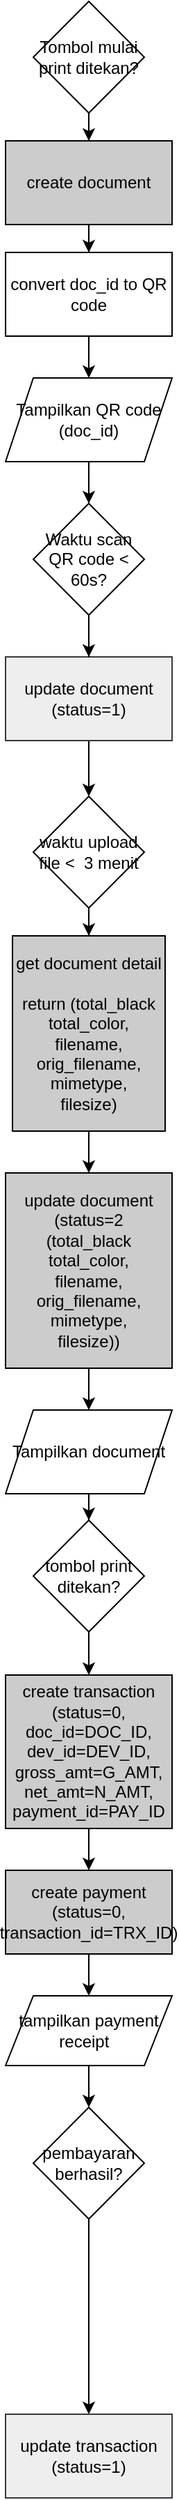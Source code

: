 <mxfile version="20.0.3" type="github">
  <diagram id="C5RBs43oDa-KdzZeNtuy" name="Page-1">
    <mxGraphModel dx="823" dy="451" grid="1" gridSize="10" guides="1" tooltips="1" connect="1" arrows="1" fold="1" page="1" pageScale="1" pageWidth="827" pageHeight="1169" math="0" shadow="0">
      <root>
        <mxCell id="WIyWlLk6GJQsqaUBKTNV-0" />
        <mxCell id="WIyWlLk6GJQsqaUBKTNV-1" parent="WIyWlLk6GJQsqaUBKTNV-0" />
        <mxCell id="AUcS2tF5ko8HKRd4lXUs-4" value="" style="edgeStyle=orthogonalEdgeStyle;rounded=0;orthogonalLoop=1;jettySize=auto;html=1;" edge="1" parent="WIyWlLk6GJQsqaUBKTNV-1" source="AUcS2tF5ko8HKRd4lXUs-2" target="AUcS2tF5ko8HKRd4lXUs-3">
          <mxGeometry relative="1" as="geometry" />
        </mxCell>
        <mxCell id="AUcS2tF5ko8HKRd4lXUs-2" value="Tombol mulai print ditekan?" style="rhombus;whiteSpace=wrap;html=1;" vertex="1" parent="WIyWlLk6GJQsqaUBKTNV-1">
          <mxGeometry x="120" y="80" width="80" height="80" as="geometry" />
        </mxCell>
        <mxCell id="AUcS2tF5ko8HKRd4lXUs-6" value="" style="edgeStyle=orthogonalEdgeStyle;rounded=0;orthogonalLoop=1;jettySize=auto;html=1;fontColor=#F8CECC;" edge="1" parent="WIyWlLk6GJQsqaUBKTNV-1" source="AUcS2tF5ko8HKRd4lXUs-3" target="AUcS2tF5ko8HKRd4lXUs-5">
          <mxGeometry relative="1" as="geometry" />
        </mxCell>
        <mxCell id="AUcS2tF5ko8HKRd4lXUs-3" value="create document" style="whiteSpace=wrap;html=1;fillColor=#CCCCCC;" vertex="1" parent="WIyWlLk6GJQsqaUBKTNV-1">
          <mxGeometry x="100" y="180" width="120" height="60" as="geometry" />
        </mxCell>
        <mxCell id="AUcS2tF5ko8HKRd4lXUs-8" value="" style="edgeStyle=orthogonalEdgeStyle;rounded=0;orthogonalLoop=1;jettySize=auto;html=1;fontColor=#F8CECC;" edge="1" parent="WIyWlLk6GJQsqaUBKTNV-1" source="AUcS2tF5ko8HKRd4lXUs-5" target="AUcS2tF5ko8HKRd4lXUs-7">
          <mxGeometry relative="1" as="geometry" />
        </mxCell>
        <mxCell id="AUcS2tF5ko8HKRd4lXUs-5" value="convert doc_id to QR code" style="whiteSpace=wrap;html=1;fillColor=#FFFFFF;" vertex="1" parent="WIyWlLk6GJQsqaUBKTNV-1">
          <mxGeometry x="100" y="260" width="120" height="60" as="geometry" />
        </mxCell>
        <mxCell id="AUcS2tF5ko8HKRd4lXUs-10" value="" style="edgeStyle=orthogonalEdgeStyle;rounded=0;orthogonalLoop=1;jettySize=auto;html=1;fontColor=#F8CECC;" edge="1" parent="WIyWlLk6GJQsqaUBKTNV-1" source="AUcS2tF5ko8HKRd4lXUs-7" target="AUcS2tF5ko8HKRd4lXUs-9">
          <mxGeometry relative="1" as="geometry" />
        </mxCell>
        <mxCell id="AUcS2tF5ko8HKRd4lXUs-7" value="Tampilkan QR code (doc_id)" style="shape=parallelogram;perimeter=parallelogramPerimeter;whiteSpace=wrap;html=1;fixedSize=1;fillColor=#FFFFFF;" vertex="1" parent="WIyWlLk6GJQsqaUBKTNV-1">
          <mxGeometry x="100" y="350" width="120" height="60" as="geometry" />
        </mxCell>
        <mxCell id="AUcS2tF5ko8HKRd4lXUs-12" value="" style="edgeStyle=orthogonalEdgeStyle;rounded=0;orthogonalLoop=1;jettySize=auto;html=1;fontColor=#F8CECC;startArrow=none;" edge="1" parent="WIyWlLk6GJQsqaUBKTNV-1" source="AUcS2tF5ko8HKRd4lXUs-18" target="AUcS2tF5ko8HKRd4lXUs-11">
          <mxGeometry relative="1" as="geometry" />
        </mxCell>
        <mxCell id="AUcS2tF5ko8HKRd4lXUs-19" value="" style="edgeStyle=orthogonalEdgeStyle;rounded=0;orthogonalLoop=1;jettySize=auto;html=1;fontColor=#F8CECC;" edge="1" parent="WIyWlLk6GJQsqaUBKTNV-1" source="AUcS2tF5ko8HKRd4lXUs-9" target="AUcS2tF5ko8HKRd4lXUs-18">
          <mxGeometry relative="1" as="geometry" />
        </mxCell>
        <mxCell id="AUcS2tF5ko8HKRd4lXUs-9" value="Waktu scan QR code &amp;lt; 60s?" style="rhombus;whiteSpace=wrap;html=1;fillColor=#FFFFFF;" vertex="1" parent="WIyWlLk6GJQsqaUBKTNV-1">
          <mxGeometry x="120" y="440" width="80" height="80" as="geometry" />
        </mxCell>
        <mxCell id="AUcS2tF5ko8HKRd4lXUs-14" value="" style="edgeStyle=orthogonalEdgeStyle;rounded=0;orthogonalLoop=1;jettySize=auto;html=1;fontColor=#F8CECC;entryX=0.5;entryY=0;entryDx=0;entryDy=0;" edge="1" parent="WIyWlLk6GJQsqaUBKTNV-1" source="AUcS2tF5ko8HKRd4lXUs-11" target="AUcS2tF5ko8HKRd4lXUs-23">
          <mxGeometry relative="1" as="geometry" />
        </mxCell>
        <mxCell id="AUcS2tF5ko8HKRd4lXUs-11" value="waktu upload file &amp;lt;&amp;nbsp; 3 menit" style="rhombus;whiteSpace=wrap;html=1;fillColor=#FFFFFF;" vertex="1" parent="WIyWlLk6GJQsqaUBKTNV-1">
          <mxGeometry x="120" y="650" width="80" height="80" as="geometry" />
        </mxCell>
        <mxCell id="AUcS2tF5ko8HKRd4lXUs-30" value="" style="edgeStyle=orthogonalEdgeStyle;rounded=0;orthogonalLoop=1;jettySize=auto;html=1;fontColor=#F8CECC;entryX=0.5;entryY=0;entryDx=0;entryDy=0;" edge="1" parent="WIyWlLk6GJQsqaUBKTNV-1" source="AUcS2tF5ko8HKRd4lXUs-13" target="AUcS2tF5ko8HKRd4lXUs-31">
          <mxGeometry relative="1" as="geometry">
            <mxPoint x="160" y="1080" as="targetPoint" />
          </mxGeometry>
        </mxCell>
        <mxCell id="AUcS2tF5ko8HKRd4lXUs-13" value="update document (status=2&lt;br&gt;(total_black&lt;br&gt;total_color,&lt;br&gt;filename,&lt;br&gt;orig_filename,&lt;br&gt;mimetype,&lt;br&gt;filesize))" style="whiteSpace=wrap;html=1;fillColor=#CCCCCC;" vertex="1" parent="WIyWlLk6GJQsqaUBKTNV-1">
          <mxGeometry x="100" y="920" width="120" height="140" as="geometry" />
        </mxCell>
        <mxCell id="AUcS2tF5ko8HKRd4lXUs-40" value="" style="edgeStyle=orthogonalEdgeStyle;rounded=0;orthogonalLoop=1;jettySize=auto;html=1;fontColor=#F8CECC;" edge="1" parent="WIyWlLk6GJQsqaUBKTNV-1" source="AUcS2tF5ko8HKRd4lXUs-16" target="AUcS2tF5ko8HKRd4lXUs-39">
          <mxGeometry relative="1" as="geometry" />
        </mxCell>
        <mxCell id="AUcS2tF5ko8HKRd4lXUs-16" value="tampilkan payment receipt&amp;nbsp;&amp;nbsp;" style="shape=parallelogram;perimeter=parallelogramPerimeter;whiteSpace=wrap;html=1;fixedSize=1;fillColor=#FFFFFF;" vertex="1" parent="WIyWlLk6GJQsqaUBKTNV-1">
          <mxGeometry x="100" y="1510" width="120" height="50" as="geometry" />
        </mxCell>
        <mxCell id="AUcS2tF5ko8HKRd4lXUs-18" value="update document&lt;br&gt;(status=1)" style="whiteSpace=wrap;html=1;fillColor=#eeeeee;strokeColor=#36393d;" vertex="1" parent="WIyWlLk6GJQsqaUBKTNV-1">
          <mxGeometry x="100" y="550" width="120" height="60" as="geometry" />
        </mxCell>
        <mxCell id="AUcS2tF5ko8HKRd4lXUs-20" value="" style="edgeStyle=orthogonalEdgeStyle;rounded=0;orthogonalLoop=1;jettySize=auto;html=1;fontColor=#F8CECC;endArrow=none;" edge="1" parent="WIyWlLk6GJQsqaUBKTNV-1" source="AUcS2tF5ko8HKRd4lXUs-9" target="AUcS2tF5ko8HKRd4lXUs-18">
          <mxGeometry relative="1" as="geometry">
            <mxPoint x="160" y="520" as="sourcePoint" />
            <mxPoint x="160" y="650" as="targetPoint" />
          </mxGeometry>
        </mxCell>
        <mxCell id="AUcS2tF5ko8HKRd4lXUs-45" value="" style="edgeStyle=orthogonalEdgeStyle;rounded=0;orthogonalLoop=1;jettySize=auto;html=1;fontColor=#F8CECC;" edge="1" parent="WIyWlLk6GJQsqaUBKTNV-1" source="AUcS2tF5ko8HKRd4lXUs-21" target="AUcS2tF5ko8HKRd4lXUs-43">
          <mxGeometry relative="1" as="geometry" />
        </mxCell>
        <mxCell id="AUcS2tF5ko8HKRd4lXUs-21" value="create transaction&lt;br&gt;(status=0, doc_id=DOC_ID, dev_id=DEV_ID, gross_amt=G_AMT, net_amt=N_AMT,&lt;br&gt;payment_id=PAY_ID" style="whiteSpace=wrap;html=1;fillColor=#CCCCCC;" vertex="1" parent="WIyWlLk6GJQsqaUBKTNV-1">
          <mxGeometry x="100" y="1280" width="120" height="110" as="geometry" />
        </mxCell>
        <mxCell id="AUcS2tF5ko8HKRd4lXUs-25" style="edgeStyle=orthogonalEdgeStyle;rounded=0;orthogonalLoop=1;jettySize=auto;html=1;exitX=0.5;exitY=1;exitDx=0;exitDy=0;entryX=0.5;entryY=0;entryDx=0;entryDy=0;fontColor=#F8CECC;" edge="1" parent="WIyWlLk6GJQsqaUBKTNV-1" source="AUcS2tF5ko8HKRd4lXUs-23" target="AUcS2tF5ko8HKRd4lXUs-13">
          <mxGeometry relative="1" as="geometry" />
        </mxCell>
        <mxCell id="AUcS2tF5ko8HKRd4lXUs-23" value="get document detail&lt;br&gt;&amp;nbsp;&lt;br&gt;return (total_black&lt;br&gt;total_color,&lt;br&gt;filename,&lt;br&gt;orig_filename,&lt;br&gt;mimetype,&lt;br&gt;filesize)" style="whiteSpace=wrap;html=1;fillColor=#CCCCCC;" vertex="1" parent="WIyWlLk6GJQsqaUBKTNV-1">
          <mxGeometry x="105" y="750" width="110" height="140" as="geometry" />
        </mxCell>
        <mxCell id="AUcS2tF5ko8HKRd4lXUs-33" value="" style="edgeStyle=orthogonalEdgeStyle;rounded=0;orthogonalLoop=1;jettySize=auto;html=1;fontColor=#F8CECC;" edge="1" parent="WIyWlLk6GJQsqaUBKTNV-1" source="AUcS2tF5ko8HKRd4lXUs-31" target="AUcS2tF5ko8HKRd4lXUs-32">
          <mxGeometry relative="1" as="geometry" />
        </mxCell>
        <mxCell id="AUcS2tF5ko8HKRd4lXUs-31" value="Tampilkan document" style="shape=parallelogram;perimeter=parallelogramPerimeter;whiteSpace=wrap;html=1;fixedSize=1;" vertex="1" parent="WIyWlLk6GJQsqaUBKTNV-1">
          <mxGeometry x="100" y="1090" width="120" height="60" as="geometry" />
        </mxCell>
        <mxCell id="AUcS2tF5ko8HKRd4lXUs-34" value="" style="edgeStyle=orthogonalEdgeStyle;rounded=0;orthogonalLoop=1;jettySize=auto;html=1;fontColor=#F8CECC;" edge="1" parent="WIyWlLk6GJQsqaUBKTNV-1" source="AUcS2tF5ko8HKRd4lXUs-32" target="AUcS2tF5ko8HKRd4lXUs-21">
          <mxGeometry relative="1" as="geometry" />
        </mxCell>
        <mxCell id="AUcS2tF5ko8HKRd4lXUs-32" value="tombol print ditekan?" style="rhombus;whiteSpace=wrap;html=1;" vertex="1" parent="WIyWlLk6GJQsqaUBKTNV-1">
          <mxGeometry x="120" y="1169" width="80" height="80" as="geometry" />
        </mxCell>
        <mxCell id="AUcS2tF5ko8HKRd4lXUs-42" value="" style="edgeStyle=orthogonalEdgeStyle;rounded=0;orthogonalLoop=1;jettySize=auto;html=1;fontColor=#F8CECC;" edge="1" parent="WIyWlLk6GJQsqaUBKTNV-1" source="AUcS2tF5ko8HKRd4lXUs-39" target="AUcS2tF5ko8HKRd4lXUs-41">
          <mxGeometry relative="1" as="geometry" />
        </mxCell>
        <mxCell id="AUcS2tF5ko8HKRd4lXUs-39" value="pembayaran berhasil?" style="rhombus;whiteSpace=wrap;html=1;fillColor=#FFFFFF;" vertex="1" parent="WIyWlLk6GJQsqaUBKTNV-1">
          <mxGeometry x="120" y="1590" width="80" height="80" as="geometry" />
        </mxCell>
        <mxCell id="AUcS2tF5ko8HKRd4lXUs-41" value="update transaction&lt;br&gt;(status=1)" style="whiteSpace=wrap;html=1;fillColor=#eeeeee;strokeColor=#36393d;" vertex="1" parent="WIyWlLk6GJQsqaUBKTNV-1">
          <mxGeometry x="100" y="1810" width="120" height="60" as="geometry" />
        </mxCell>
        <mxCell id="AUcS2tF5ko8HKRd4lXUs-46" style="edgeStyle=orthogonalEdgeStyle;rounded=0;orthogonalLoop=1;jettySize=auto;html=1;exitX=0.5;exitY=1;exitDx=0;exitDy=0;entryX=0.5;entryY=0;entryDx=0;entryDy=0;fontColor=#F8CECC;" edge="1" parent="WIyWlLk6GJQsqaUBKTNV-1" source="AUcS2tF5ko8HKRd4lXUs-43" target="AUcS2tF5ko8HKRd4lXUs-16">
          <mxGeometry relative="1" as="geometry" />
        </mxCell>
        <mxCell id="AUcS2tF5ko8HKRd4lXUs-43" value="create payment&lt;br&gt;(status=0,&lt;br&gt;transaction_id=TRX_ID)" style="whiteSpace=wrap;html=1;fillColor=#CCCCCC;" vertex="1" parent="WIyWlLk6GJQsqaUBKTNV-1">
          <mxGeometry x="100" y="1420" width="120" height="60" as="geometry" />
        </mxCell>
      </root>
    </mxGraphModel>
  </diagram>
</mxfile>
